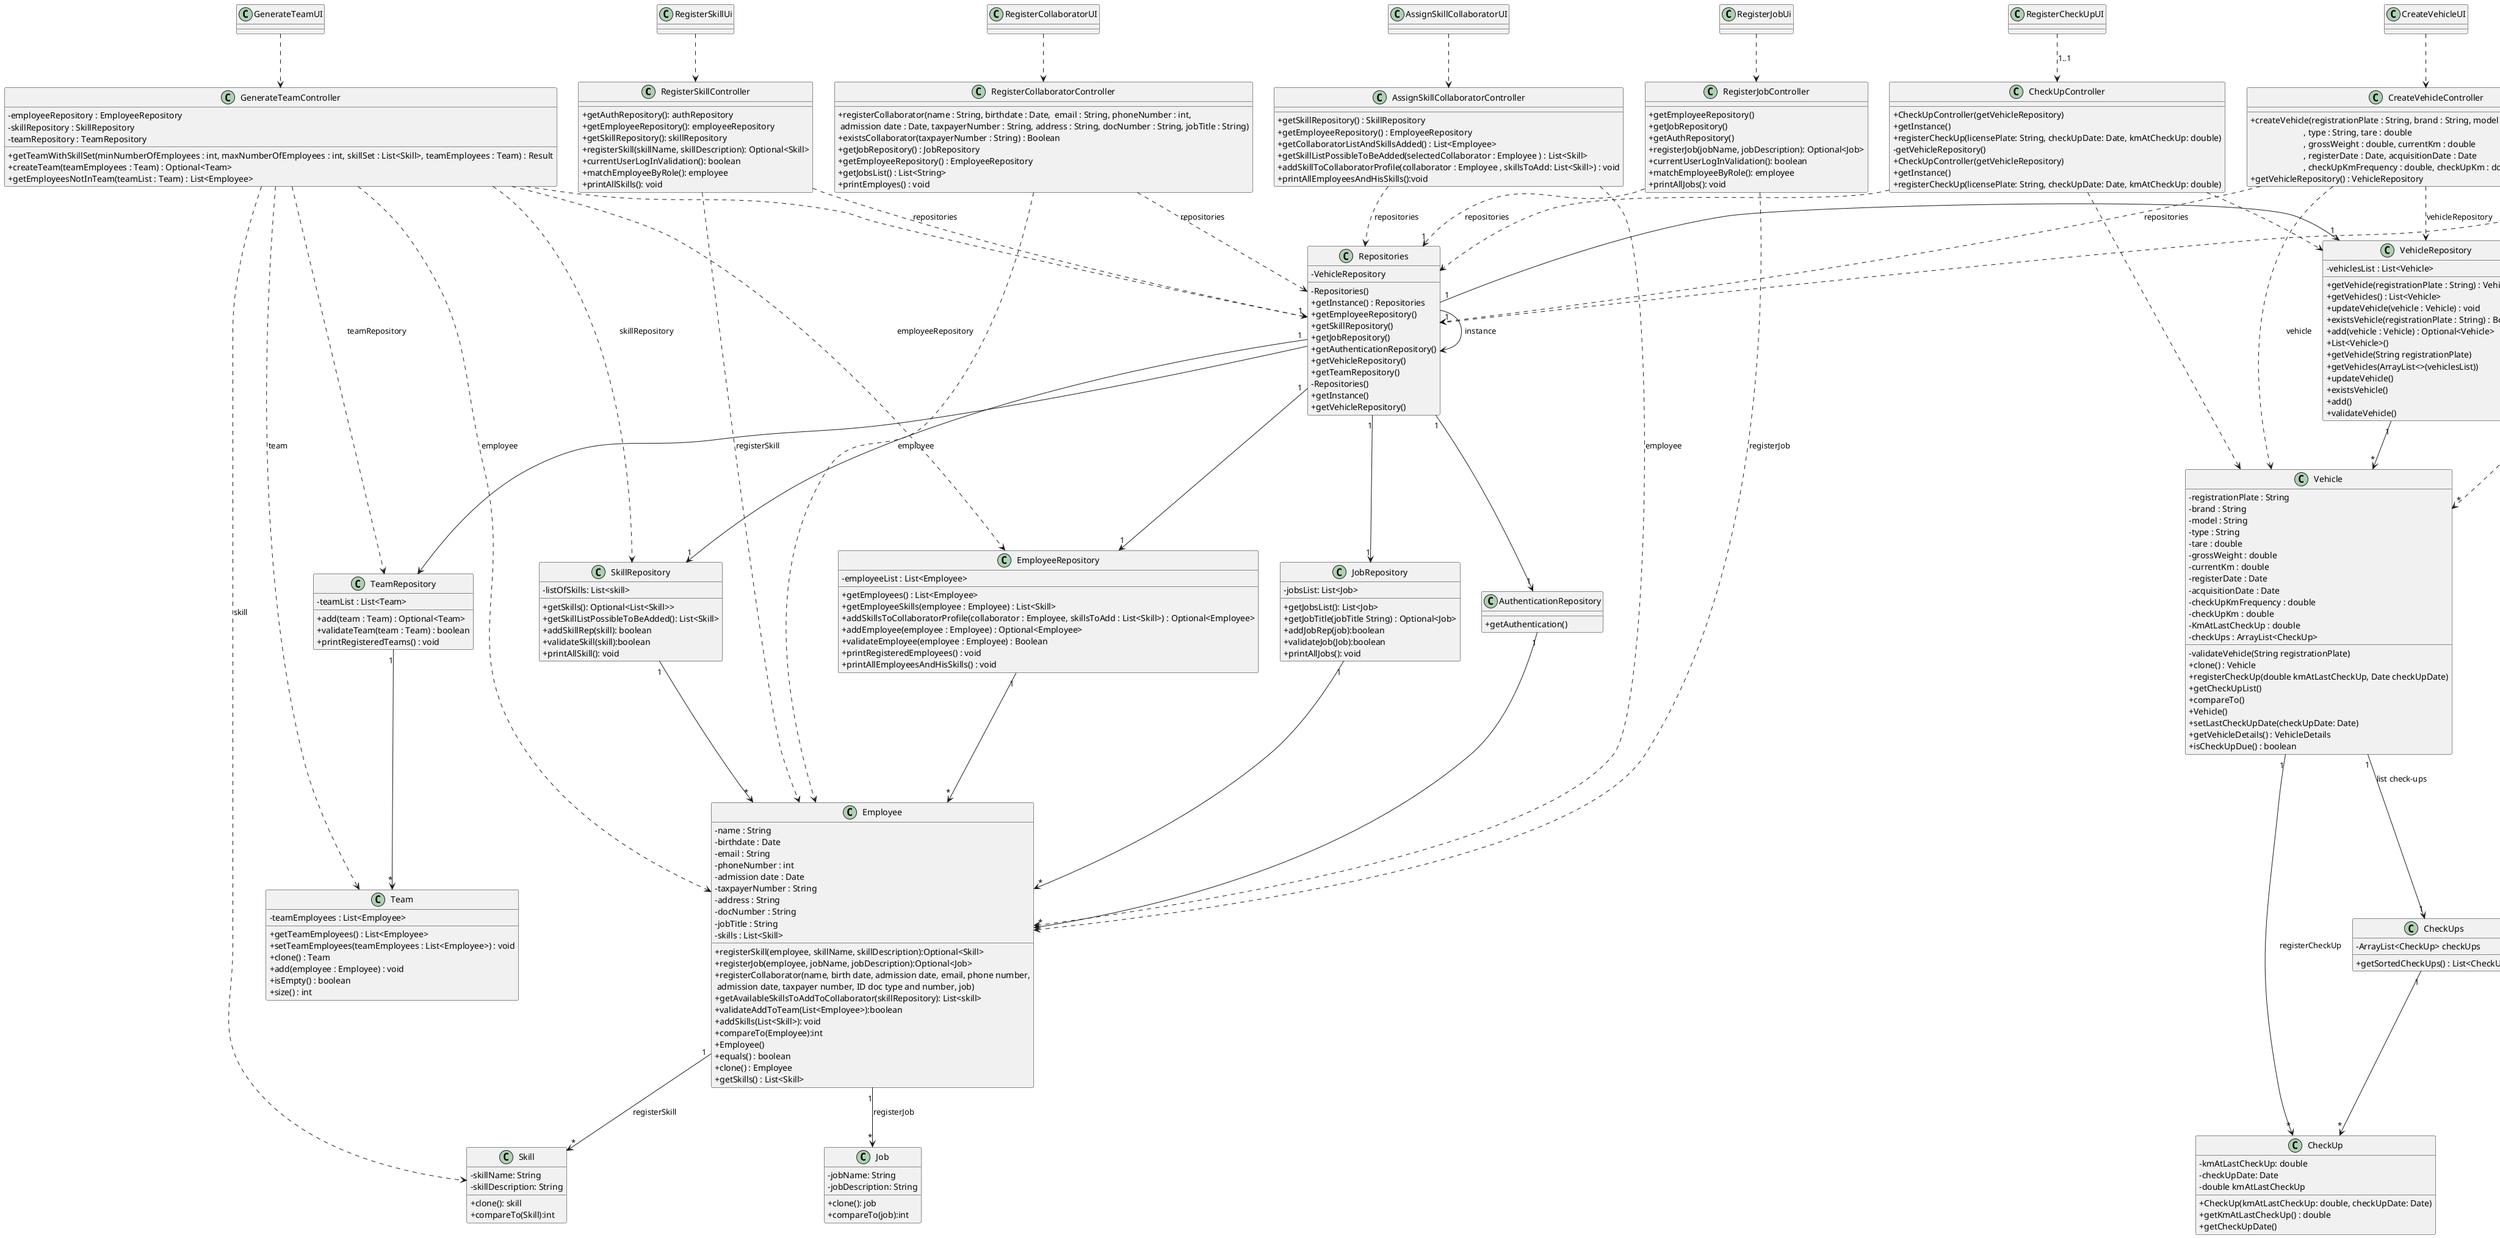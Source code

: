 @startuml
skinparam classAttributeIconSize 0

'class ApplicationSession
'{
'  +static getInstance()
'  +getCurrentSession()
'}
'
'class UserSession
'{
'  +isLoggedInWithRole(USER_ROLE)
'}
'
'class "{NameOfUC}Controller" {
'    + {NameOfUC}Controller()
'    + methodX(...)
'}






class RegisterSkillController{
    +getAuthRepository(): authRepository
    +getEmployeeRepository(): employeeRepository
    +getSkillRepository(): skillRepository
    +registerSkill(skillName, skillDescription): Optional<Skill>
    +currentUserLogInValidation(): boolean
    + matchEmployeeByRole(): employee
    + printAllSkills(): void

}

class EmployeeRepository{

-employeeList : List<Employee>
+getEmployees() : List<Employee>
+getEmployeeSkills(employee : Employee) : List<Skill>
+addSkillsToCollaboratorProfile(collaborator : Employee, skillsToAdd : List<Skill>) : Optional<Employee>
+addEmployee(employee : Employee) : Optional<Employee>
+validateEmployee(employee : Employee) : Boolean
+printRegisteredEmployees() : void
+printAllEmployeesAndHisSkills() : void



}

class Skill{
-skillName: String
-skillDescription: String
+clone(): skill
+compareTo(Skill):int

}


class Repositories {
    - Repositories()
    + getInstance() : Repositories
    + getEmployeeRepository()
    + getSkillRepository()
    + getJobRepository()
    + getAuthenticationRepository()
    + getVehicleRepository()
    + getTeamRepository()

}

class Employee{
    -name : String
    -birthdate : Date
    -email : String
    -phoneNumber : int
    -admission date : Date
    -taxpayerNumber : String
    -address : String
    -docNumber : String
    -jobTitle : String
    -skills : List<Skill>

    +registerSkill(employee, skillName, skillDescription):Optional<Skill>
    +registerJob(employee, jobName, jobDescription):Optional<Job>
    +registerCollaborator(name, birth date, admission date, email, phone number,\n admission date, taxpayer number, ID doc type and number, job)
    +getAvailableSkillsToAddToCollaborator(skillRepository): List<skill>
    +validateAddToTeam(List<Employee>):boolean
    +addSkills(List<Skill>): void
    +compareTo(Employee):int
    +Employee()
    +equals() : boolean
    +clone() : Employee
    + getSkills() : List<Skill>

}

RegisterSkillUi ..> RegisterSkillController

RegisterSkillController ..> "1" Repositories : repositories

Repositories -> Repositories : instance
RegisterSkillController ..>Employee: registerSkill

Repositories "1" --> "1" EmployeeRepository

EmployeeRepository "1"--> "*"Employee
Employee "1"  -->  "*"Skill : registerSkill

RegisterCollaboratorController ..> Employee : employee






class RegisterJobController{

    +getEmployeeRepository()
    +getJobRepository()
    +getAuthRepository()
    +registerJob(jobName, jobDescription): Optional<Job>
    +currentUserLogInValidation(): boolean
    +matchEmployeeByRole(): employee
    +printAllJobs(): void

}



class Job{
-jobName: String
-jobDescription: String
+clone(): job
+compareTo(job):int
}

RegisterJobUi ..> RegisterJobController

RegisterJobController ..> "1" Repositories : repositories

RegisterJobController ..>Employee: registerJob

Employee "1"  -->  "*"Job : registerJob









class RegisterCollaboratorUI {

}

class RegisterCollaboratorController {

    + registerCollaborator(name : String, birthdate : Date,  email : String, phoneNumber : int,\n admission date : Date, taxpayerNumber : String, address : String, docNumber : String, jobTitle : String)
    + existsCollaborator(taxpayerNumber : String) : Boolean
    + getJobRepository() : JobRepository
    + getEmployeeRepository() : EmployeeRepository
    + getJobsList() : List<String>
    + printEmployes() : void

}




class AuthenticationRepository {
    +getAuthentication()
}
class JobRepository {
    -jobsList: List<Job>
    +getJobsList(): List<Job>
    +getJobTitle(jobTitle String) : Optional<Job>
    +addJobRep(job):boolean
    +validateJob(Job):boolean
    +printAllJobs(): void
}



RegisterCollaboratorController ..> Repositories: repositories
JobRepository "1" --> "*" Employee

AuthenticationRepository "1"--> "*" Employee
Repositories "1" --> "1" JobRepository
Repositories "1" --> "1" AuthenticationRepository
RegisterCollaboratorUI ..> RegisterCollaboratorController








class AssignSkillCollaboratorUI {

}

class AssignSkillCollaboratorController {
    +getSkillRepository() : SkillRepository
    +getEmployeeRepository() : EmployeeRepository
    +getCollaboratorListAndSkillsAdded() : List<Employee>
    +getSkillListPossibleToBeAdded(selectedCollaborator : Employee ) : List<Skill>
    +addSkillToCollaboratorProfile(collaborator : Employee , skillsToAdd: List<Skill>) : void
    +printAllEmployeesAndHisSkills():void
}

class SkillRepository {
    -listOfSkills: List<skill>
    +getSkills(): Optional<List<Skill>>
    +getSkillListPossibleToBeAdded(): List<Skill>
    +addSkillRep(skill): boolean
    +validateSkill(skill):boolean
    +printAllSkill(): void


}


AssignSkillCollaboratorController ..> Repositories: repositories


Repositories "1" --> "1" SkillRepository
SkillRepository "1"--> "*" Employee


AssignSkillCollaboratorController ..> Employee : employee



AssignSkillCollaboratorUI ..> AssignSkillCollaboratorController






'
'class VFMUI {
'    +run()
'}
'

class RegisterCheckUpUI {
}

class CheckUpController {
    +CheckUpController(getVehicleRepository)
    +getInstance()
    +registerCheckUp(licensePlate: String, checkUpDate: Date, kmAtCheckUp: double)
}






class CheckUp {
-kmAtLastCheckUp: double
-checkUpDate: Date
+CheckUp(kmAtLastCheckUp: double, checkUpDate: Date)
+getKmAtLastCheckUp() : double
- double kmAtLastCheckUp
+ getCheckUpDate()
}


RegisterCheckUpUI ..> CheckUpController: 1..1
CheckUpController ..> Repositories

VehicleRepository "1" --> "*" Vehicle
'Vehicle --> checkUp
CheckUpController ..> Vehicle
CheckUpController ..> VehicleRepository
'VFMUI --> RegisterCheckUpUI





class CreateVehicleUI {
}

class CreateVehicleController {
    + createVehicle(registrationPlate : String, brand : String, model : String\n                        , type : String, tare : double\n                        , grossWeight : double, currentKm : double\n                        , registerDate : Date, acquisitionDate : Date\n                        , checkUpKmFrequency : double, checkUpKm : double) : Optional<Vehicle>
    + getVehicleRepository() : VehicleRepository
}


class VehicleRepository {
    - vehiclesList : List<Vehicle>

    + getVehicle(registrationPlate : String) : Vehicle
    + getVehicles() : List<Vehicle>
    + updateVehicle(vehicle : Vehicle) : void
    + existsVehicle(registrationPlate : String) : Boolean
    + add(vehicle : Vehicle) : Optional<Vehicle>
}

class Vehicle {
    - registrationPlate : String
    - brand : String
    - model : String
    - type : String
    - tare : double
    - grossWeight : double
    - currentKm : double
    - registerDate : Date
    - acquisitionDate : Date
    - checkUpKmFrequency : double
    - checkUpKm : double
    - KmAtLastCheckUp : double
    - checkUps : ArrayList<CheckUp>

    -validateVehicle(String registrationPlate)
    + clone() : Vehicle
    +registerCheckUp(double kmAtLastCheckUp, Date checkUpDate)
    +getCheckUpList()
    +compareTo()
    +Vehicle()
    +setLastCheckUpDate(checkUpDate: Date)
    +getVehicleDetails() : VehicleDetails
    + isCheckUpDue() : boolean
}

CreateVehicleUI ..> CreateVehicleController

CreateVehicleController ..> Repositories : repositories
CreateVehicleController ..> VehicleRepository : vehicleRepository
CreateVehicleController ..> Vehicle : vehicle









class GenerateTeamUI {

}

class GenerateTeamController {
    - employeeRepository : EmployeeRepository
    - skillRepository : SkillRepository
    - teamRepository : TeamRepository
    + getTeamWithSkillSet(minNumberOfEmployees : int, maxNumberOfEmployees : int, skillSet : List<Skill>, teamEmployees : Team) : Result
    + createTeam(teamEmployees : Team) : Optional<Team>
    + getEmployeesNotInTeam(teamList : Team) : List<Employee>
}





class TeamRepository {
    - teamList : List<Team>
    + add(team : Team) : Optional<Team>
    + validateTeam(team : Team) : boolean
    + printRegisteredTeams() : void
}

class Team {
    - teamEmployees : List<Employee>
    + getTeamEmployees() : List<Employee>
    + setTeamEmployees(teamEmployees : List<Employee>) : void
    + clone() : Team
    + add(employee : Employee) : void
    + isEmpty() : boolean
    + size() : int
}




GenerateTeamUI ..> GenerateTeamController

GenerateTeamController ..> Repositories
GenerateTeamController ..> TeamRepository : teamRepository
GenerateTeamController ..> EmployeeRepository : employeeRepository
GenerateTeamController ..> SkillRepository : skillRepository
GenerateTeamController ..> Team : team
GenerateTeamController ..> Skill : skill
GenerateTeamController ..> Employee : employee


Repositories --> TeamRepository
TeamRepository "1" --> "*" Team






'class VFMUI {
'    +run()
'}

class RegisterCheckUpUI {
}

class CheckUpController {
    -getVehicleRepository()
    +CheckUpController(getVehicleRepository)
    +getInstance()
    +registerCheckUp(licensePlate: String, checkUpDate: Date, kmAtCheckUp: double)
}


Repositories "1" -> "1" VehicleRepository

Vehicle "1" --> "*" CheckUp : registerCheckUp


'VFMUI ..> RegisterCheckUpUI











class ListVehiclesDueToCheckUpUI {
'    -ListVehiclesDueToCheckUpController
'    +ListVehiclesDueToCheckUpUI()
'    +run()
'    +listVehiclesDueToCheckUp()
}

class ListVehiclesDueToCheckUpController {
    -VehicleRepository
    -getVehicleRepository()
    +ListVehiclesDueToCheckUpController()
    +vehiclesDueToCheckUp()
}

class Repositories {
    -VehicleRepository
    -Repositories()
    +getInstance()
    +getVehicleRepository()
}

class VehicleRepository {
    +List<Vehicle>()
    +getVehicle(String registrationPlate)
    +getVehicles(ArrayList<>(vehiclesList))
    +updateVehicle()
    +existsVehicle()
    +add()
    +validateVehicle()
}





class CheckUps {
+getSortedCheckUps() : List<CheckUp>
- ArrayList<CheckUp> checkUps
}


ListVehiclesDueToCheckUpUI "1" ..> "1" ListVehiclesDueToCheckUpController
ListVehiclesDueToCheckUpController "1" ..> "1" Repositories : repositories
ListVehiclesDueToCheckUpController "1" ..> "*" Vehicle
ListVehiclesDueToCheckUpController "1" ..> "1" VehicleRepository

Vehicle "1" --> "1" CheckUps :list check-ups
CheckUps "1" --> "*" CheckUp





@enduml
